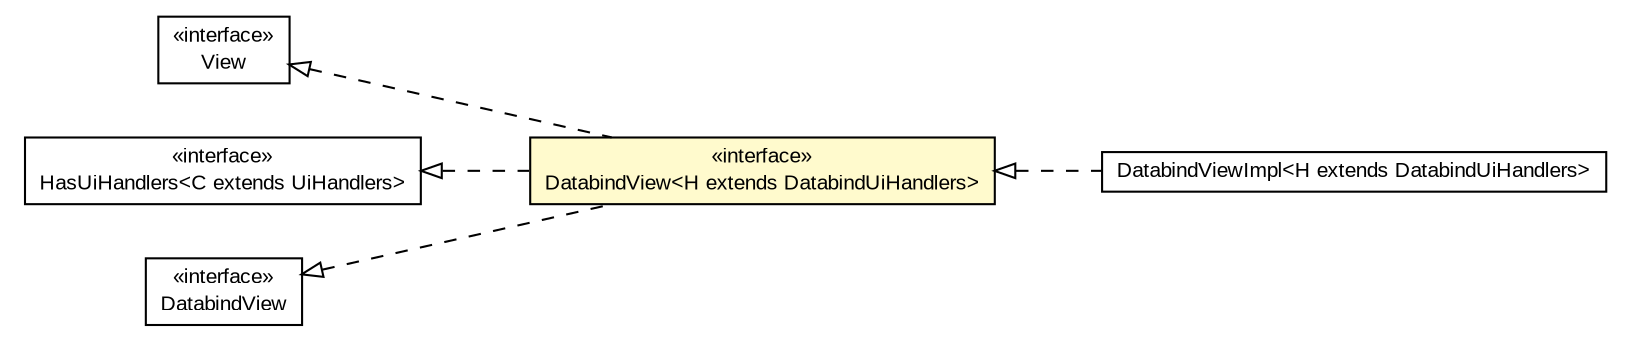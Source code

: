 #!/usr/local/bin/dot
#
# Class diagram 
# Generated by UMLGraph version R5_6-24-gf6e263 (http://www.umlgraph.org/)
#

digraph G {
	edge [fontname="arial",fontsize=10,labelfontname="arial",labelfontsize=10];
	node [fontname="arial",fontsize=10,shape=plaintext];
	nodesep=0.25;
	ranksep=0.5;
	rankdir=LR;
	// org.turbogwt.ext.gwtp.databind.DatabindViewImpl<H extends org.turbogwt.ext.gwtp.databind.DatabindUiHandlers>
	c27 [label=<<table title="org.turbogwt.ext.gwtp.databind.DatabindViewImpl" border="0" cellborder="1" cellspacing="0" cellpadding="2" port="p" href="./DatabindViewImpl.html">
		<tr><td><table border="0" cellspacing="0" cellpadding="1">
<tr><td align="center" balign="center"> DatabindViewImpl&lt;H extends DatabindUiHandlers&gt; </td></tr>
		</table></td></tr>
		</table>>, URL="./DatabindViewImpl.html", fontname="arial", fontcolor="black", fontsize=10.0];
	// org.turbogwt.ext.gwtp.databind.DatabindView<H extends org.turbogwt.ext.gwtp.databind.DatabindUiHandlers>
	c28 [label=<<table title="org.turbogwt.ext.gwtp.databind.DatabindView" border="0" cellborder="1" cellspacing="0" cellpadding="2" port="p" bgcolor="lemonChiffon" href="./DatabindView.html">
		<tr><td><table border="0" cellspacing="0" cellpadding="1">
<tr><td align="center" balign="center"> &#171;interface&#187; </td></tr>
<tr><td align="center" balign="center"> DatabindView&lt;H extends DatabindUiHandlers&gt; </td></tr>
		</table></td></tr>
		</table>>, URL="./DatabindView.html", fontname="arial", fontcolor="black", fontsize=10.0];
	//org.turbogwt.ext.gwtp.databind.DatabindViewImpl<H extends org.turbogwt.ext.gwtp.databind.DatabindUiHandlers> implements org.turbogwt.ext.gwtp.databind.DatabindView<H extends org.turbogwt.ext.gwtp.databind.DatabindUiHandlers>
	c28:p -> c27:p [dir=back,arrowtail=empty,style=dashed];
	//org.turbogwt.ext.gwtp.databind.DatabindView<H extends org.turbogwt.ext.gwtp.databind.DatabindUiHandlers> implements com.gwtplatform.mvp.client.View
	c32:p -> c28:p [dir=back,arrowtail=empty,style=dashed];
	//org.turbogwt.ext.gwtp.databind.DatabindView<H extends org.turbogwt.ext.gwtp.databind.DatabindUiHandlers> implements com.gwtplatform.mvp.client.HasUiHandlers<C extends com.gwtplatform.mvp.client.UiHandlers>
	c33:p -> c28:p [dir=back,arrowtail=empty,style=dashed];
	//org.turbogwt.ext.gwtp.databind.DatabindView<H extends org.turbogwt.ext.gwtp.databind.DatabindUiHandlers> implements org.turbogwt.mvp.databind.DatabindView
	c38:p -> c28:p [dir=back,arrowtail=empty,style=dashed];
	// com.gwtplatform.mvp.client.HasUiHandlers<C extends com.gwtplatform.mvp.client.UiHandlers>
	c33 [label=<<table title="com.gwtplatform.mvp.client.HasUiHandlers" border="0" cellborder="1" cellspacing="0" cellpadding="2" port="p">
		<tr><td><table border="0" cellspacing="0" cellpadding="1">
<tr><td align="center" balign="center"> &#171;interface&#187; </td></tr>
<tr><td align="center" balign="center"> HasUiHandlers&lt;C extends UiHandlers&gt; </td></tr>
		</table></td></tr>
		</table>>, URL="null", fontname="arial", fontcolor="black", fontsize=10.0];
	// org.turbogwt.mvp.databind.DatabindView
	c38 [label=<<table title="org.turbogwt.mvp.databind.DatabindView" border="0" cellborder="1" cellspacing="0" cellpadding="2" port="p">
		<tr><td><table border="0" cellspacing="0" cellpadding="1">
<tr><td align="center" balign="center"> &#171;interface&#187; </td></tr>
<tr><td align="center" balign="center"> DatabindView </td></tr>
		</table></td></tr>
		</table>>, URL="null", fontname="arial", fontcolor="black", fontsize=10.0];
	// com.gwtplatform.mvp.client.View
	c32 [label=<<table title="com.gwtplatform.mvp.client.View" border="0" cellborder="1" cellspacing="0" cellpadding="2" port="p">
		<tr><td><table border="0" cellspacing="0" cellpadding="1">
<tr><td align="center" balign="center"> &#171;interface&#187; </td></tr>
<tr><td align="center" balign="center"> View </td></tr>
		</table></td></tr>
		</table>>, URL="null", fontname="arial", fontcolor="black", fontsize=10.0];
}

